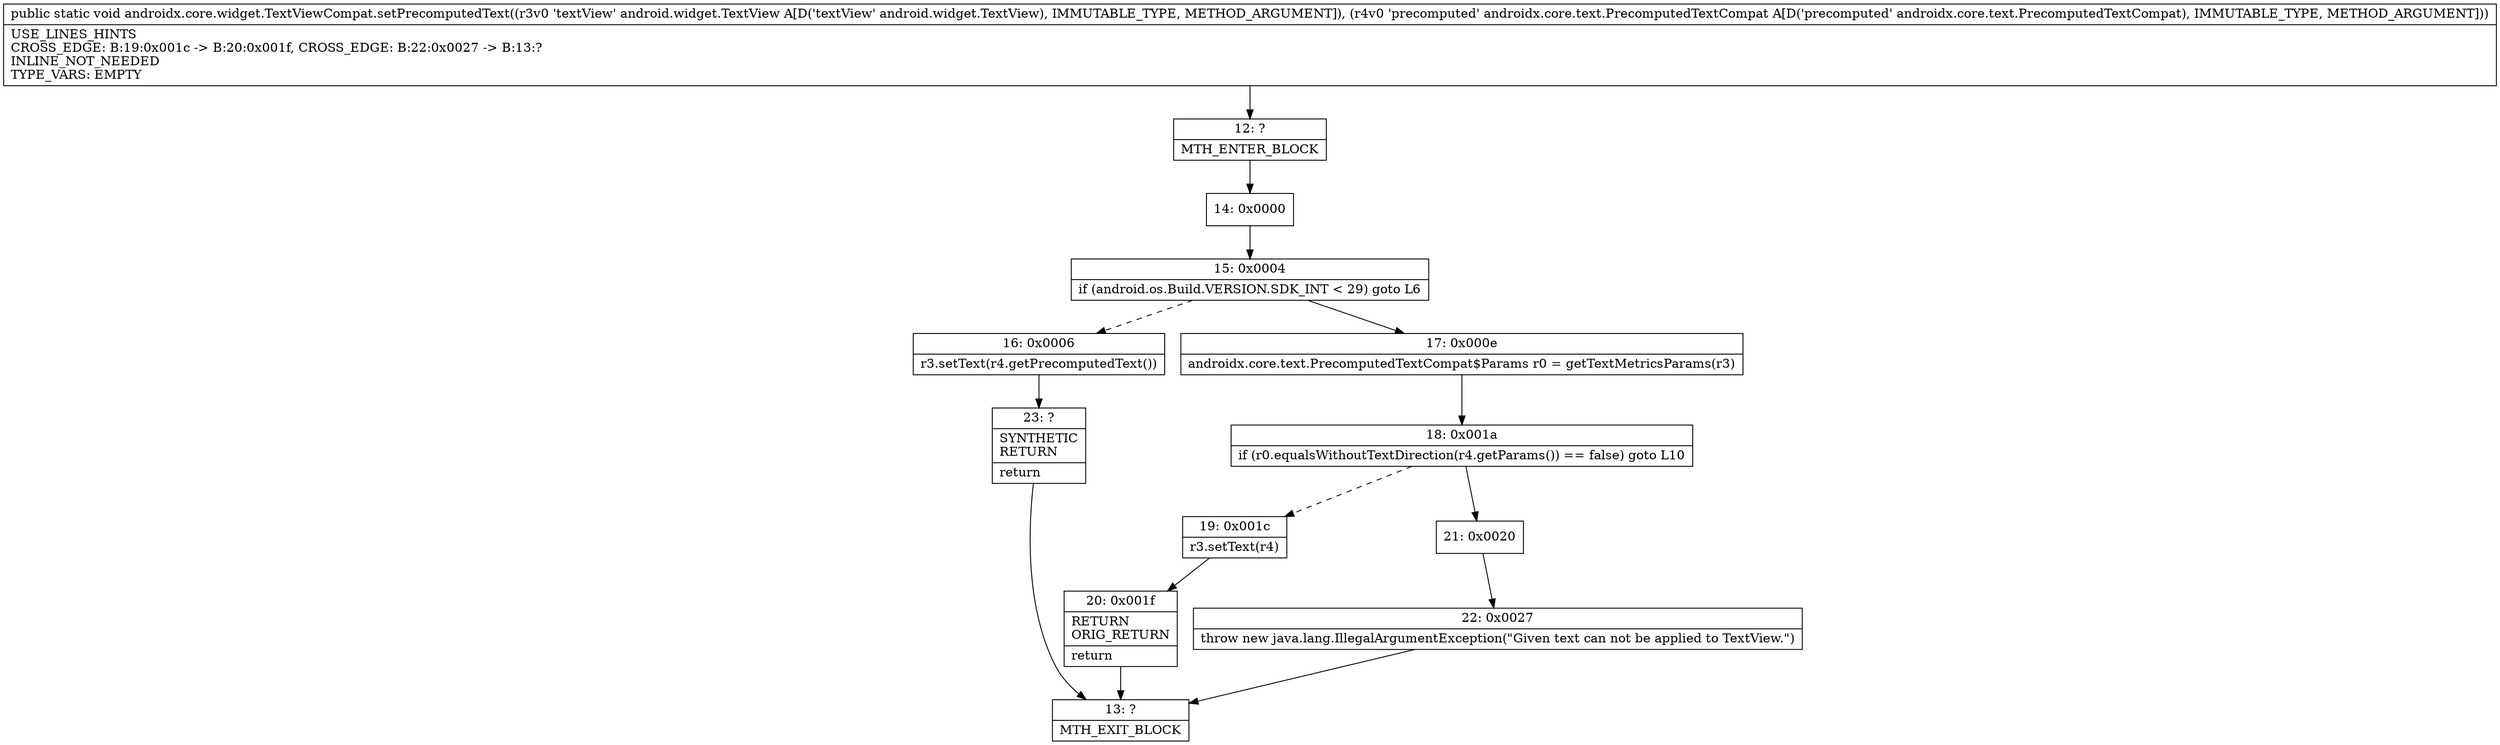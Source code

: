 digraph "CFG forandroidx.core.widget.TextViewCompat.setPrecomputedText(Landroid\/widget\/TextView;Landroidx\/core\/text\/PrecomputedTextCompat;)V" {
Node_12 [shape=record,label="{12\:\ ?|MTH_ENTER_BLOCK\l}"];
Node_14 [shape=record,label="{14\:\ 0x0000}"];
Node_15 [shape=record,label="{15\:\ 0x0004|if (android.os.Build.VERSION.SDK_INT \< 29) goto L6\l}"];
Node_16 [shape=record,label="{16\:\ 0x0006|r3.setText(r4.getPrecomputedText())\l}"];
Node_23 [shape=record,label="{23\:\ ?|SYNTHETIC\lRETURN\l|return\l}"];
Node_13 [shape=record,label="{13\:\ ?|MTH_EXIT_BLOCK\l}"];
Node_17 [shape=record,label="{17\:\ 0x000e|androidx.core.text.PrecomputedTextCompat$Params r0 = getTextMetricsParams(r3)\l}"];
Node_18 [shape=record,label="{18\:\ 0x001a|if (r0.equalsWithoutTextDirection(r4.getParams()) == false) goto L10\l}"];
Node_19 [shape=record,label="{19\:\ 0x001c|r3.setText(r4)\l}"];
Node_20 [shape=record,label="{20\:\ 0x001f|RETURN\lORIG_RETURN\l|return\l}"];
Node_21 [shape=record,label="{21\:\ 0x0020}"];
Node_22 [shape=record,label="{22\:\ 0x0027|throw new java.lang.IllegalArgumentException(\"Given text can not be applied to TextView.\")\l}"];
MethodNode[shape=record,label="{public static void androidx.core.widget.TextViewCompat.setPrecomputedText((r3v0 'textView' android.widget.TextView A[D('textView' android.widget.TextView), IMMUTABLE_TYPE, METHOD_ARGUMENT]), (r4v0 'precomputed' androidx.core.text.PrecomputedTextCompat A[D('precomputed' androidx.core.text.PrecomputedTextCompat), IMMUTABLE_TYPE, METHOD_ARGUMENT]))  | USE_LINES_HINTS\lCROSS_EDGE: B:19:0x001c \-\> B:20:0x001f, CROSS_EDGE: B:22:0x0027 \-\> B:13:?\lINLINE_NOT_NEEDED\lTYPE_VARS: EMPTY\l}"];
MethodNode -> Node_12;Node_12 -> Node_14;
Node_14 -> Node_15;
Node_15 -> Node_16[style=dashed];
Node_15 -> Node_17;
Node_16 -> Node_23;
Node_23 -> Node_13;
Node_17 -> Node_18;
Node_18 -> Node_19[style=dashed];
Node_18 -> Node_21;
Node_19 -> Node_20;
Node_20 -> Node_13;
Node_21 -> Node_22;
Node_22 -> Node_13;
}


